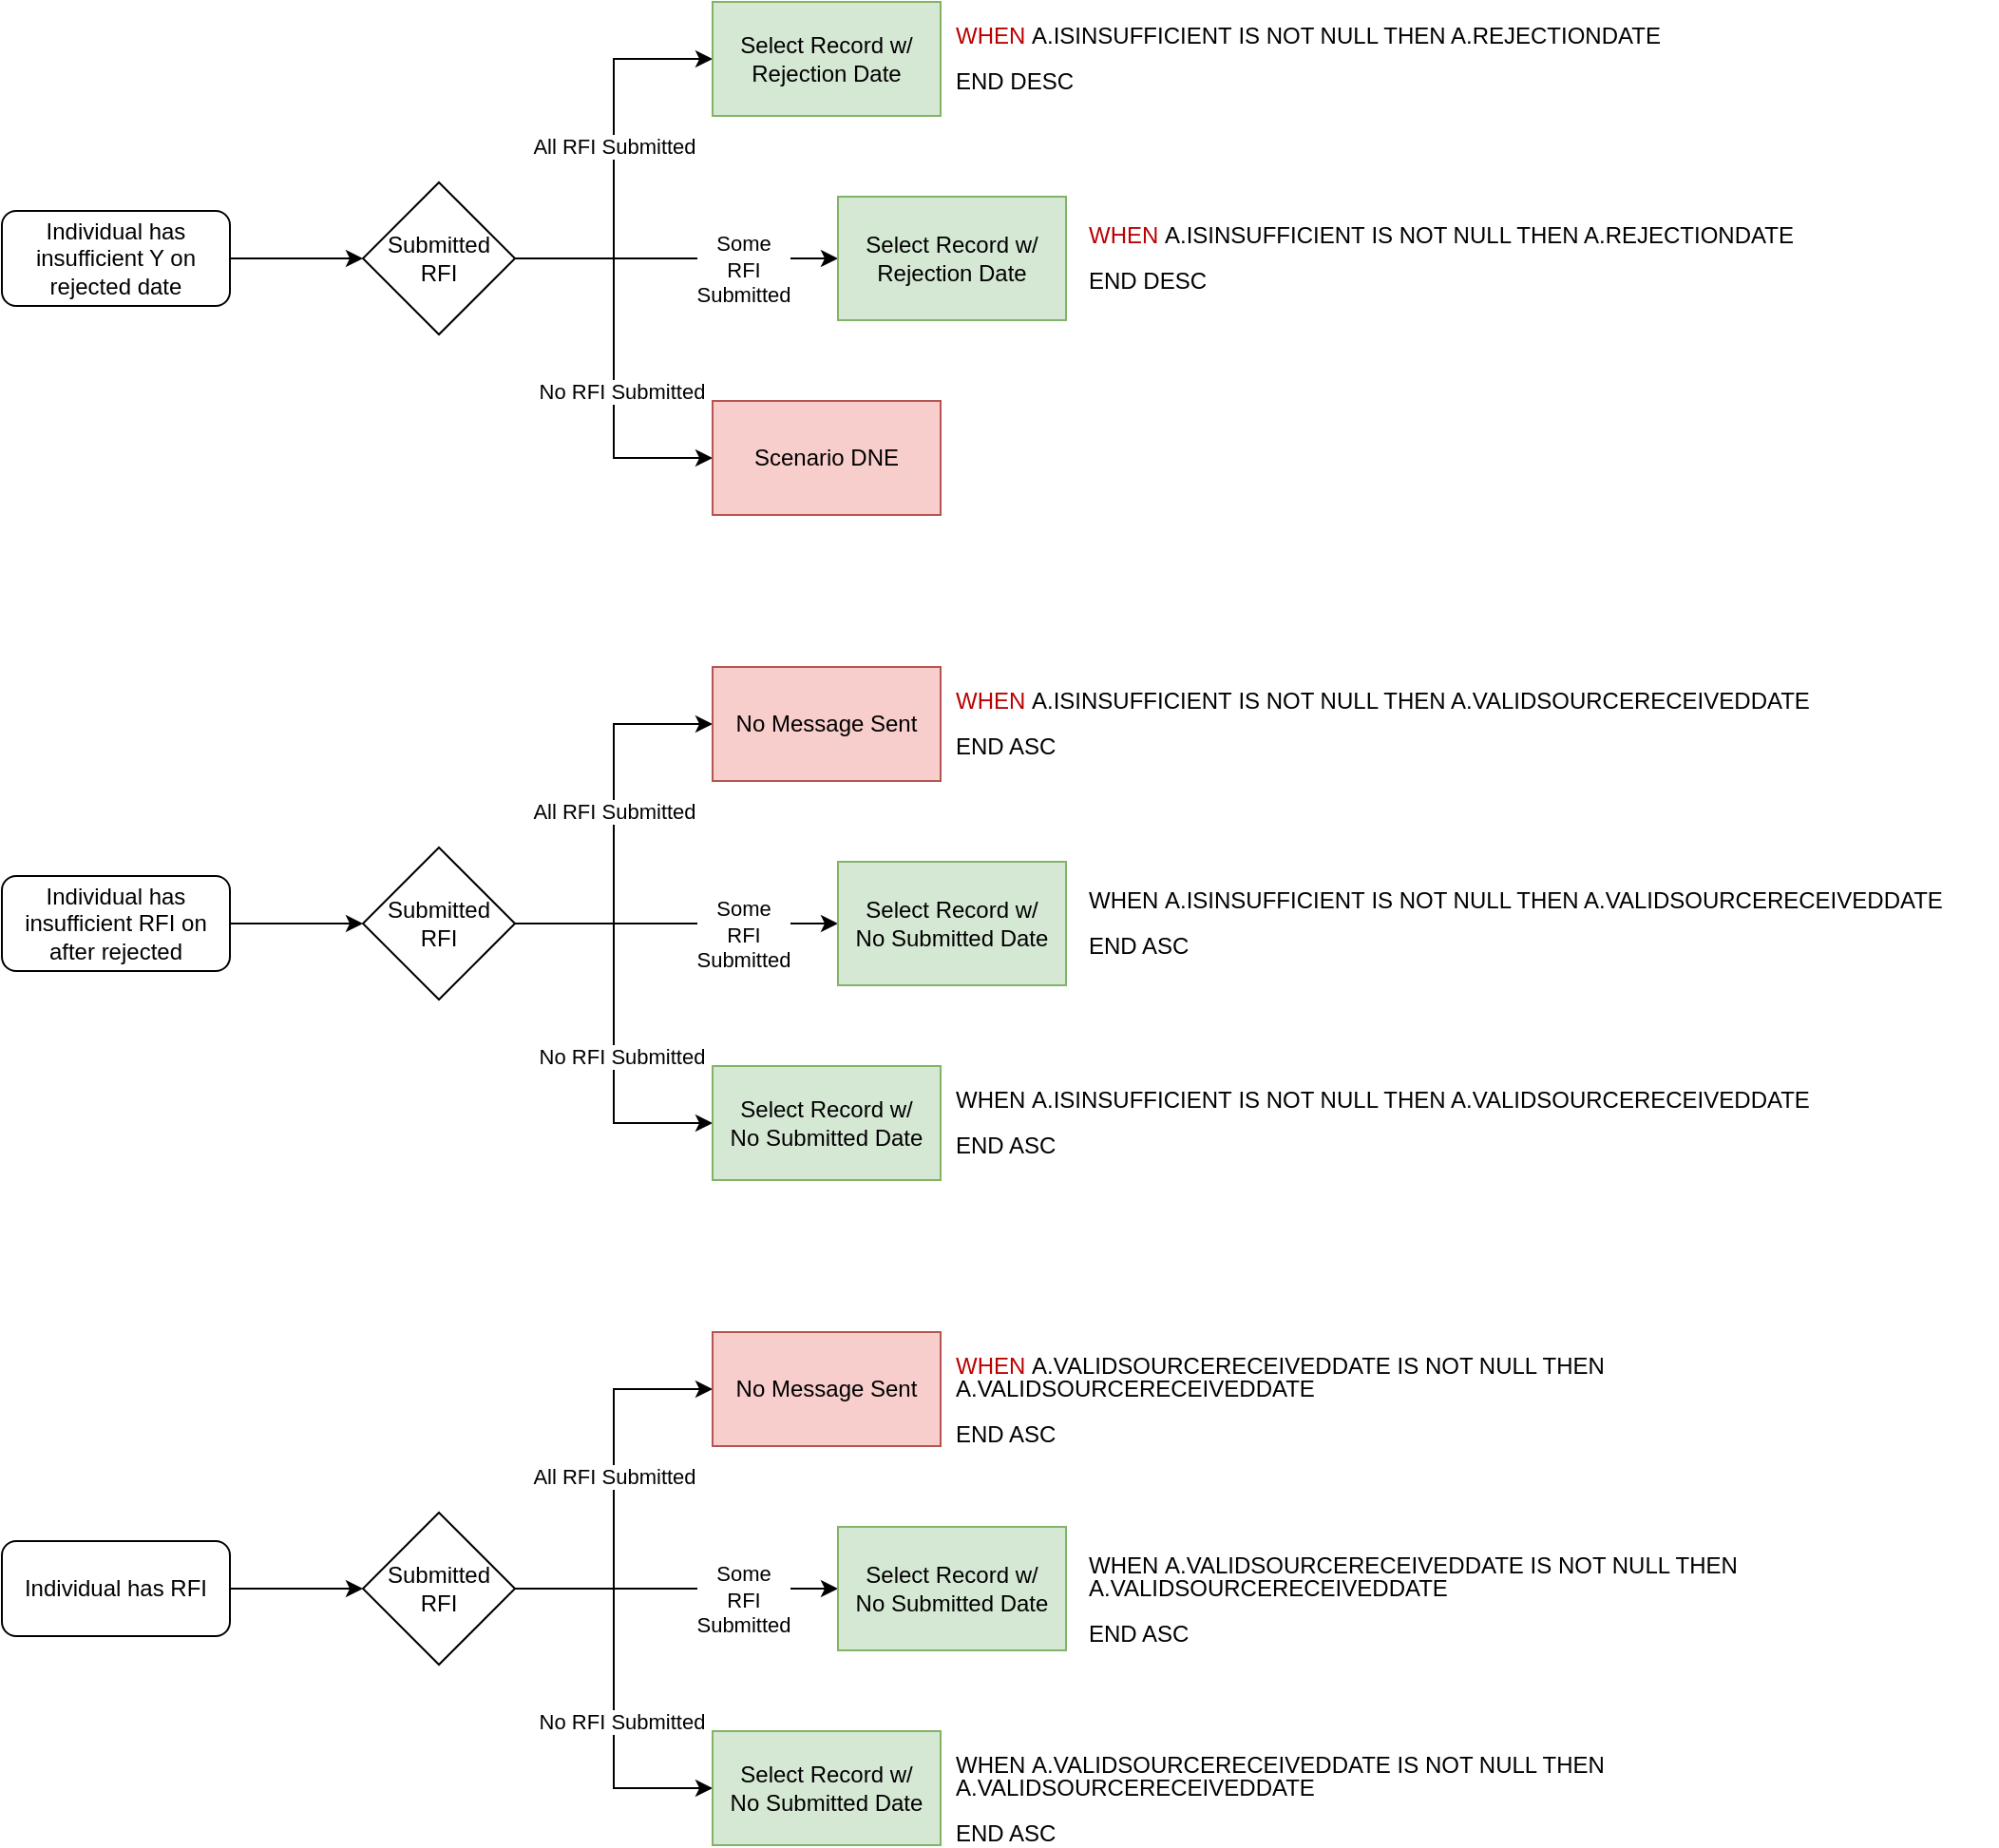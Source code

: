 <mxfile version="26.2.2">
  <diagram id="C5RBs43oDa-KdzZeNtuy" name="Page-1">
    <mxGraphModel dx="815" dy="424" grid="1" gridSize="10" guides="1" tooltips="1" connect="1" arrows="1" fold="1" page="1" pageScale="1" pageWidth="827" pageHeight="1169" math="0" shadow="0">
      <root>
        <mxCell id="WIyWlLk6GJQsqaUBKTNV-0" />
        <mxCell id="WIyWlLk6GJQsqaUBKTNV-1" parent="WIyWlLk6GJQsqaUBKTNV-0" />
        <mxCell id="-Z_0PIRO6K9JXIIoKUoD-7" style="edgeStyle=orthogonalEdgeStyle;rounded=0;orthogonalLoop=1;jettySize=auto;html=1;entryX=0;entryY=0.5;entryDx=0;entryDy=0;" edge="1" parent="WIyWlLk6GJQsqaUBKTNV-1" source="WIyWlLk6GJQsqaUBKTNV-3" target="-Z_0PIRO6K9JXIIoKUoD-6">
          <mxGeometry relative="1" as="geometry" />
        </mxCell>
        <mxCell id="WIyWlLk6GJQsqaUBKTNV-3" value="Individual has insufficient Y on rejected date" style="rounded=1;whiteSpace=wrap;html=1;fontSize=12;glass=0;strokeWidth=1;shadow=0;" parent="WIyWlLk6GJQsqaUBKTNV-1" vertex="1">
          <mxGeometry x="40" y="150" width="120" height="50" as="geometry" />
        </mxCell>
        <mxCell id="-Z_0PIRO6K9JXIIoKUoD-11" style="edgeStyle=orthogonalEdgeStyle;rounded=0;orthogonalLoop=1;jettySize=auto;html=1;entryX=0;entryY=0.5;entryDx=0;entryDy=0;" edge="1" parent="WIyWlLk6GJQsqaUBKTNV-1" source="-Z_0PIRO6K9JXIIoKUoD-6" target="-Z_0PIRO6K9JXIIoKUoD-8">
          <mxGeometry relative="1" as="geometry" />
        </mxCell>
        <mxCell id="-Z_0PIRO6K9JXIIoKUoD-14" value="All RFI Submitted" style="edgeLabel;html=1;align=center;verticalAlign=middle;resizable=0;points=[];" vertex="1" connectable="0" parent="-Z_0PIRO6K9JXIIoKUoD-11">
          <mxGeometry x="0.063" relative="1" as="geometry">
            <mxPoint as="offset" />
          </mxGeometry>
        </mxCell>
        <mxCell id="-Z_0PIRO6K9JXIIoKUoD-12" style="edgeStyle=orthogonalEdgeStyle;rounded=0;orthogonalLoop=1;jettySize=auto;html=1;entryX=0;entryY=0.5;entryDx=0;entryDy=0;" edge="1" parent="WIyWlLk6GJQsqaUBKTNV-1" source="-Z_0PIRO6K9JXIIoKUoD-6" target="-Z_0PIRO6K9JXIIoKUoD-10">
          <mxGeometry relative="1" as="geometry" />
        </mxCell>
        <mxCell id="-Z_0PIRO6K9JXIIoKUoD-16" value="No RFI Submitted" style="edgeLabel;html=1;align=center;verticalAlign=middle;resizable=0;points=[];" vertex="1" connectable="0" parent="-Z_0PIRO6K9JXIIoKUoD-12">
          <mxGeometry x="0.169" y="4" relative="1" as="geometry">
            <mxPoint as="offset" />
          </mxGeometry>
        </mxCell>
        <mxCell id="-Z_0PIRO6K9JXIIoKUoD-13" style="edgeStyle=orthogonalEdgeStyle;rounded=0;orthogonalLoop=1;jettySize=auto;html=1;entryX=0;entryY=0.5;entryDx=0;entryDy=0;" edge="1" parent="WIyWlLk6GJQsqaUBKTNV-1" source="-Z_0PIRO6K9JXIIoKUoD-6" target="-Z_0PIRO6K9JXIIoKUoD-9">
          <mxGeometry relative="1" as="geometry" />
        </mxCell>
        <mxCell id="-Z_0PIRO6K9JXIIoKUoD-15" value="&lt;br&gt;Some&lt;br&gt;RFI&lt;br&gt;Submitted" style="edgeLabel;html=1;align=center;verticalAlign=middle;resizable=0;points=[];" vertex="1" connectable="0" parent="-Z_0PIRO6K9JXIIoKUoD-13">
          <mxGeometry x="0.41" y="1" relative="1" as="geometry">
            <mxPoint as="offset" />
          </mxGeometry>
        </mxCell>
        <mxCell id="-Z_0PIRO6K9JXIIoKUoD-6" value="Submitted&lt;br&gt;RFI" style="rhombus;whiteSpace=wrap;html=1;" vertex="1" parent="WIyWlLk6GJQsqaUBKTNV-1">
          <mxGeometry x="230" y="135" width="80" height="80" as="geometry" />
        </mxCell>
        <mxCell id="-Z_0PIRO6K9JXIIoKUoD-8" value="Select Record w/ Rejection Date" style="rounded=0;whiteSpace=wrap;html=1;fillColor=#d5e8d4;strokeColor=#82b366;" vertex="1" parent="WIyWlLk6GJQsqaUBKTNV-1">
          <mxGeometry x="414" y="40" width="120" height="60" as="geometry" />
        </mxCell>
        <mxCell id="-Z_0PIRO6K9JXIIoKUoD-9" value="Select Record w/ Rejection Date" style="rounded=0;whiteSpace=wrap;html=1;fillColor=#d5e8d4;strokeColor=#82b366;" vertex="1" parent="WIyWlLk6GJQsqaUBKTNV-1">
          <mxGeometry x="480" y="142.5" width="120" height="65" as="geometry" />
        </mxCell>
        <mxCell id="-Z_0PIRO6K9JXIIoKUoD-10" value="Scenario DNE" style="rounded=0;whiteSpace=wrap;html=1;fillColor=#f8cecc;strokeColor=#b85450;" vertex="1" parent="WIyWlLk6GJQsqaUBKTNV-1">
          <mxGeometry x="414" y="250" width="120" height="60" as="geometry" />
        </mxCell>
        <mxCell id="-Z_0PIRO6K9JXIIoKUoD-17" value="&lt;div style=&quot;line-height: 100%;&quot;&gt;&lt;p style=&quot;margin-top: 0px;&quot;&gt;&lt;span style=&quot;background-color: transparent;&quot;&gt;&lt;font color=&quot;rgba(0, 0, 0, 0)&quot;&gt;WHEN&amp;nbsp;&lt;/font&gt;&lt;/span&gt;&lt;span style=&quot;background-color: transparent; color: light-dark(rgb(0, 0, 0), rgb(255, 255, 255));&quot;&gt;A.ISINSUFFICIENT&amp;nbsp;&lt;/span&gt;&lt;font style=&quot;background-color: transparent;&quot;&gt;IS NOT NULL THEN A.REJECTIONDATE&lt;/font&gt;&lt;/p&gt;&lt;p&gt;&lt;/p&gt;&lt;p style=&quot;margin-top: 0px; margin-bottom: 0px;&quot;&gt;&lt;span style=&quot;background-color: transparent; color: light-dark(rgb(0, 0, 0), rgb(255, 255, 255));&quot;&gt;END DESC&lt;/span&gt;&lt;/p&gt;&lt;/div&gt;" style="text;html=1;whiteSpace=wrap;overflow=hidden;rounded=0;" vertex="1" parent="WIyWlLk6GJQsqaUBKTNV-1">
          <mxGeometry x="540" y="45" width="480" height="50" as="geometry" />
        </mxCell>
        <mxCell id="-Z_0PIRO6K9JXIIoKUoD-19" value="&lt;div style=&quot;line-height: 100%;&quot;&gt;&lt;p style=&quot;margin-top: 0px;&quot;&gt;&lt;span style=&quot;background-color: transparent;&quot;&gt;&lt;font color=&quot;rgba(0, 0, 0, 0)&quot;&gt;WHEN&amp;nbsp;&lt;/font&gt;&lt;/span&gt;&lt;span style=&quot;background-color: transparent; color: light-dark(rgb(0, 0, 0), rgb(255, 255, 255));&quot;&gt;A.ISINSUFFICIENT&amp;nbsp;&lt;/span&gt;&lt;font style=&quot;background-color: transparent;&quot;&gt;IS NOT NULL THEN A.REJECTIONDATE&lt;/font&gt;&lt;/p&gt;&lt;p&gt;&lt;/p&gt;&lt;p style=&quot;margin-top: 0px; margin-bottom: 0px;&quot;&gt;&lt;span style=&quot;background-color: transparent; color: light-dark(rgb(0, 0, 0), rgb(255, 255, 255));&quot;&gt;END DESC&lt;/span&gt;&lt;/p&gt;&lt;/div&gt;" style="text;html=1;whiteSpace=wrap;overflow=hidden;rounded=0;" vertex="1" parent="WIyWlLk6GJQsqaUBKTNV-1">
          <mxGeometry x="610" y="150" width="480" height="50" as="geometry" />
        </mxCell>
        <mxCell id="-Z_0PIRO6K9JXIIoKUoD-20" style="edgeStyle=orthogonalEdgeStyle;rounded=0;orthogonalLoop=1;jettySize=auto;html=1;entryX=0;entryY=0.5;entryDx=0;entryDy=0;" edge="1" parent="WIyWlLk6GJQsqaUBKTNV-1" source="-Z_0PIRO6K9JXIIoKUoD-21" target="-Z_0PIRO6K9JXIIoKUoD-28">
          <mxGeometry relative="1" as="geometry" />
        </mxCell>
        <mxCell id="-Z_0PIRO6K9JXIIoKUoD-21" value="Individual has insufficient RFI on after rejected" style="rounded=1;whiteSpace=wrap;html=1;fontSize=12;glass=0;strokeWidth=1;shadow=0;" vertex="1" parent="WIyWlLk6GJQsqaUBKTNV-1">
          <mxGeometry x="40" y="500" width="120" height="50" as="geometry" />
        </mxCell>
        <mxCell id="-Z_0PIRO6K9JXIIoKUoD-22" style="edgeStyle=orthogonalEdgeStyle;rounded=0;orthogonalLoop=1;jettySize=auto;html=1;entryX=0;entryY=0.5;entryDx=0;entryDy=0;" edge="1" parent="WIyWlLk6GJQsqaUBKTNV-1" source="-Z_0PIRO6K9JXIIoKUoD-28" target="-Z_0PIRO6K9JXIIoKUoD-29">
          <mxGeometry relative="1" as="geometry" />
        </mxCell>
        <mxCell id="-Z_0PIRO6K9JXIIoKUoD-23" value="All RFI Submitted" style="edgeLabel;html=1;align=center;verticalAlign=middle;resizable=0;points=[];" vertex="1" connectable="0" parent="-Z_0PIRO6K9JXIIoKUoD-22">
          <mxGeometry x="0.063" relative="1" as="geometry">
            <mxPoint as="offset" />
          </mxGeometry>
        </mxCell>
        <mxCell id="-Z_0PIRO6K9JXIIoKUoD-24" style="edgeStyle=orthogonalEdgeStyle;rounded=0;orthogonalLoop=1;jettySize=auto;html=1;entryX=0;entryY=0.5;entryDx=0;entryDy=0;" edge="1" parent="WIyWlLk6GJQsqaUBKTNV-1" source="-Z_0PIRO6K9JXIIoKUoD-28" target="-Z_0PIRO6K9JXIIoKUoD-31">
          <mxGeometry relative="1" as="geometry" />
        </mxCell>
        <mxCell id="-Z_0PIRO6K9JXIIoKUoD-25" value="No RFI Submitted" style="edgeLabel;html=1;align=center;verticalAlign=middle;resizable=0;points=[];" vertex="1" connectable="0" parent="-Z_0PIRO6K9JXIIoKUoD-24">
          <mxGeometry x="0.169" y="4" relative="1" as="geometry">
            <mxPoint as="offset" />
          </mxGeometry>
        </mxCell>
        <mxCell id="-Z_0PIRO6K9JXIIoKUoD-26" style="edgeStyle=orthogonalEdgeStyle;rounded=0;orthogonalLoop=1;jettySize=auto;html=1;entryX=0;entryY=0.5;entryDx=0;entryDy=0;" edge="1" parent="WIyWlLk6GJQsqaUBKTNV-1" source="-Z_0PIRO6K9JXIIoKUoD-28" target="-Z_0PIRO6K9JXIIoKUoD-30">
          <mxGeometry relative="1" as="geometry" />
        </mxCell>
        <mxCell id="-Z_0PIRO6K9JXIIoKUoD-27" value="&lt;br&gt;Some&lt;br&gt;RFI&lt;br&gt;Submitted" style="edgeLabel;html=1;align=center;verticalAlign=middle;resizable=0;points=[];" vertex="1" connectable="0" parent="-Z_0PIRO6K9JXIIoKUoD-26">
          <mxGeometry x="0.41" y="1" relative="1" as="geometry">
            <mxPoint as="offset" />
          </mxGeometry>
        </mxCell>
        <mxCell id="-Z_0PIRO6K9JXIIoKUoD-28" value="Submitted&lt;br&gt;RFI" style="rhombus;whiteSpace=wrap;html=1;" vertex="1" parent="WIyWlLk6GJQsqaUBKTNV-1">
          <mxGeometry x="230" y="485" width="80" height="80" as="geometry" />
        </mxCell>
        <mxCell id="-Z_0PIRO6K9JXIIoKUoD-29" value="No Message Sent" style="rounded=0;whiteSpace=wrap;html=1;fillColor=#f8cecc;strokeColor=#b85450;" vertex="1" parent="WIyWlLk6GJQsqaUBKTNV-1">
          <mxGeometry x="414" y="390" width="120" height="60" as="geometry" />
        </mxCell>
        <mxCell id="-Z_0PIRO6K9JXIIoKUoD-30" value="Select Record w/&lt;br&gt;No Submitted Date" style="rounded=0;whiteSpace=wrap;html=1;fillColor=#d5e8d4;strokeColor=#82b366;" vertex="1" parent="WIyWlLk6GJQsqaUBKTNV-1">
          <mxGeometry x="480" y="492.5" width="120" height="65" as="geometry" />
        </mxCell>
        <mxCell id="-Z_0PIRO6K9JXIIoKUoD-31" value="&lt;div&gt;Select Record w/&lt;br&gt;No Submitted Date&lt;/div&gt;" style="rounded=0;whiteSpace=wrap;html=1;fillColor=#d5e8d4;strokeColor=#82b366;" vertex="1" parent="WIyWlLk6GJQsqaUBKTNV-1">
          <mxGeometry x="414" y="600" width="120" height="60" as="geometry" />
        </mxCell>
        <mxCell id="-Z_0PIRO6K9JXIIoKUoD-32" value="&lt;div style=&quot;line-height: 100%;&quot;&gt;&lt;p style=&quot;margin-top: 0px;&quot;&gt;&lt;span style=&quot;background-color: transparent;&quot;&gt;&lt;font color=&quot;rgba(0, 0, 0, 0)&quot;&gt;WHEN&amp;nbsp;&lt;/font&gt;&lt;/span&gt;&lt;span style=&quot;background-color: transparent; color: light-dark(rgb(0, 0, 0), rgb(255, 255, 255));&quot;&gt;A.ISINSUFFICIENT&amp;nbsp;&lt;/span&gt;&lt;font style=&quot;background-color: transparent;&quot;&gt;IS NOT NULL THEN A.VALIDSOURCERECEIVEDDATE&lt;/font&gt;&lt;/p&gt;&lt;p&gt;&lt;/p&gt;&lt;p style=&quot;margin-top: 0px; margin-bottom: 0px;&quot;&gt;&lt;span style=&quot;background-color: transparent; color: light-dark(rgb(0, 0, 0), rgb(255, 255, 255));&quot;&gt;END ASC&lt;/span&gt;&lt;/p&gt;&lt;/div&gt;" style="text;html=1;whiteSpace=wrap;overflow=hidden;rounded=0;" vertex="1" parent="WIyWlLk6GJQsqaUBKTNV-1">
          <mxGeometry x="540" y="395" width="480" height="50" as="geometry" />
        </mxCell>
        <mxCell id="-Z_0PIRO6K9JXIIoKUoD-33" value="&lt;div style=&quot;line-height: 100%;&quot;&gt;&lt;p style=&quot;margin-top: 0px;&quot;&gt;&lt;span style=&quot;background-color: transparent;&quot;&gt;&lt;font&gt;WHEN&amp;nbsp;&lt;/font&gt;&lt;/span&gt;&lt;span style=&quot;background-color: transparent; color: light-dark(rgb(0, 0, 0), rgb(255, 255, 255));&quot;&gt;A.ISINSUFFICIENT&amp;nbsp;&lt;/span&gt;&lt;font style=&quot;background-color: transparent;&quot;&gt;IS NOT NULL THEN A.VALIDSOURCERECEIVEDDATE&lt;/font&gt;&lt;/p&gt;&lt;p&gt;&lt;/p&gt;&lt;p style=&quot;margin-top: 0px; margin-bottom: 0px;&quot;&gt;&lt;span style=&quot;background-color: transparent; color: light-dark(rgb(0, 0, 0), rgb(255, 255, 255));&quot;&gt;END ASC&lt;/span&gt;&lt;/p&gt;&lt;/div&gt;" style="text;html=1;whiteSpace=wrap;overflow=hidden;rounded=0;" vertex="1" parent="WIyWlLk6GJQsqaUBKTNV-1">
          <mxGeometry x="610" y="500" width="480" height="50" as="geometry" />
        </mxCell>
        <mxCell id="-Z_0PIRO6K9JXIIoKUoD-34" value="&lt;div style=&quot;line-height: 100%;&quot;&gt;&lt;p style=&quot;margin-top: 0px;&quot;&gt;&lt;span style=&quot;background-color: transparent;&quot;&gt;&lt;font&gt;WHEN&amp;nbsp;&lt;/font&gt;&lt;/span&gt;&lt;span style=&quot;background-color: transparent; color: light-dark(rgb(0, 0, 0), rgb(255, 255, 255));&quot;&gt;A.ISINSUFFICIENT&amp;nbsp;&lt;/span&gt;&lt;font style=&quot;background-color: transparent;&quot;&gt;IS NOT NULL THEN A.VALIDSOURCERECEIVEDDATE&lt;/font&gt;&lt;/p&gt;&lt;p&gt;&lt;/p&gt;&lt;p style=&quot;margin-top: 0px; margin-bottom: 0px;&quot;&gt;&lt;span style=&quot;background-color: transparent; color: light-dark(rgb(0, 0, 0), rgb(255, 255, 255));&quot;&gt;END ASC&lt;/span&gt;&lt;/p&gt;&lt;/div&gt;" style="text;html=1;whiteSpace=wrap;overflow=hidden;rounded=0;" vertex="1" parent="WIyWlLk6GJQsqaUBKTNV-1">
          <mxGeometry x="540" y="605" width="480" height="50" as="geometry" />
        </mxCell>
        <mxCell id="-Z_0PIRO6K9JXIIoKUoD-35" style="edgeStyle=orthogonalEdgeStyle;rounded=0;orthogonalLoop=1;jettySize=auto;html=1;entryX=0;entryY=0.5;entryDx=0;entryDy=0;" edge="1" parent="WIyWlLk6GJQsqaUBKTNV-1" source="-Z_0PIRO6K9JXIIoKUoD-36" target="-Z_0PIRO6K9JXIIoKUoD-43">
          <mxGeometry relative="1" as="geometry" />
        </mxCell>
        <mxCell id="-Z_0PIRO6K9JXIIoKUoD-36" value="Individual has RFI" style="rounded=1;whiteSpace=wrap;html=1;fontSize=12;glass=0;strokeWidth=1;shadow=0;" vertex="1" parent="WIyWlLk6GJQsqaUBKTNV-1">
          <mxGeometry x="40" y="850" width="120" height="50" as="geometry" />
        </mxCell>
        <mxCell id="-Z_0PIRO6K9JXIIoKUoD-37" style="edgeStyle=orthogonalEdgeStyle;rounded=0;orthogonalLoop=1;jettySize=auto;html=1;entryX=0;entryY=0.5;entryDx=0;entryDy=0;" edge="1" parent="WIyWlLk6GJQsqaUBKTNV-1" source="-Z_0PIRO6K9JXIIoKUoD-43" target="-Z_0PIRO6K9JXIIoKUoD-44">
          <mxGeometry relative="1" as="geometry" />
        </mxCell>
        <mxCell id="-Z_0PIRO6K9JXIIoKUoD-38" value="All RFI Submitted" style="edgeLabel;html=1;align=center;verticalAlign=middle;resizable=0;points=[];" vertex="1" connectable="0" parent="-Z_0PIRO6K9JXIIoKUoD-37">
          <mxGeometry x="0.063" relative="1" as="geometry">
            <mxPoint as="offset" />
          </mxGeometry>
        </mxCell>
        <mxCell id="-Z_0PIRO6K9JXIIoKUoD-39" style="edgeStyle=orthogonalEdgeStyle;rounded=0;orthogonalLoop=1;jettySize=auto;html=1;entryX=0;entryY=0.5;entryDx=0;entryDy=0;" edge="1" parent="WIyWlLk6GJQsqaUBKTNV-1" source="-Z_0PIRO6K9JXIIoKUoD-43" target="-Z_0PIRO6K9JXIIoKUoD-46">
          <mxGeometry relative="1" as="geometry" />
        </mxCell>
        <mxCell id="-Z_0PIRO6K9JXIIoKUoD-40" value="No RFI Submitted" style="edgeLabel;html=1;align=center;verticalAlign=middle;resizable=0;points=[];" vertex="1" connectable="0" parent="-Z_0PIRO6K9JXIIoKUoD-39">
          <mxGeometry x="0.169" y="4" relative="1" as="geometry">
            <mxPoint as="offset" />
          </mxGeometry>
        </mxCell>
        <mxCell id="-Z_0PIRO6K9JXIIoKUoD-41" style="edgeStyle=orthogonalEdgeStyle;rounded=0;orthogonalLoop=1;jettySize=auto;html=1;entryX=0;entryY=0.5;entryDx=0;entryDy=0;" edge="1" parent="WIyWlLk6GJQsqaUBKTNV-1" source="-Z_0PIRO6K9JXIIoKUoD-43" target="-Z_0PIRO6K9JXIIoKUoD-45">
          <mxGeometry relative="1" as="geometry" />
        </mxCell>
        <mxCell id="-Z_0PIRO6K9JXIIoKUoD-42" value="&lt;br&gt;Some&lt;br&gt;RFI&lt;br&gt;Submitted" style="edgeLabel;html=1;align=center;verticalAlign=middle;resizable=0;points=[];" vertex="1" connectable="0" parent="-Z_0PIRO6K9JXIIoKUoD-41">
          <mxGeometry x="0.41" y="1" relative="1" as="geometry">
            <mxPoint as="offset" />
          </mxGeometry>
        </mxCell>
        <mxCell id="-Z_0PIRO6K9JXIIoKUoD-43" value="Submitted&lt;br&gt;RFI" style="rhombus;whiteSpace=wrap;html=1;" vertex="1" parent="WIyWlLk6GJQsqaUBKTNV-1">
          <mxGeometry x="230" y="835" width="80" height="80" as="geometry" />
        </mxCell>
        <mxCell id="-Z_0PIRO6K9JXIIoKUoD-44" value="No Message Sent" style="rounded=0;whiteSpace=wrap;html=1;fillColor=#f8cecc;strokeColor=#b85450;" vertex="1" parent="WIyWlLk6GJQsqaUBKTNV-1">
          <mxGeometry x="414" y="740" width="120" height="60" as="geometry" />
        </mxCell>
        <mxCell id="-Z_0PIRO6K9JXIIoKUoD-45" value="Select Record w/&lt;br&gt;No Submitted Date" style="rounded=0;whiteSpace=wrap;html=1;fillColor=#d5e8d4;strokeColor=#82b366;" vertex="1" parent="WIyWlLk6GJQsqaUBKTNV-1">
          <mxGeometry x="480" y="842.5" width="120" height="65" as="geometry" />
        </mxCell>
        <mxCell id="-Z_0PIRO6K9JXIIoKUoD-46" value="&lt;div&gt;Select Record w/&lt;br&gt;No Submitted Date&lt;/div&gt;" style="rounded=0;whiteSpace=wrap;html=1;fillColor=#d5e8d4;strokeColor=#82b366;" vertex="1" parent="WIyWlLk6GJQsqaUBKTNV-1">
          <mxGeometry x="414" y="950" width="120" height="60" as="geometry" />
        </mxCell>
        <mxCell id="-Z_0PIRO6K9JXIIoKUoD-47" value="&lt;div style=&quot;line-height: 100%;&quot;&gt;&lt;p style=&quot;margin-top: 0px;&quot;&gt;&lt;span style=&quot;background-color: transparent;&quot;&gt;&lt;font color=&quot;rgba(0, 0, 0, 0)&quot;&gt;WHEN&amp;nbsp;&lt;/font&gt;&lt;/span&gt;A.VALIDSOURCERECEIVEDDATE&lt;span style=&quot;background-color: transparent; color: light-dark(rgb(0, 0, 0), rgb(255, 255, 255));&quot;&gt;&amp;nbsp;&lt;/span&gt;&lt;font style=&quot;background-color: transparent;&quot;&gt;IS NOT NULL THEN A.VALIDSOURCERECEIVEDDATE&lt;/font&gt;&lt;/p&gt;&lt;p&gt;&lt;/p&gt;&lt;p style=&quot;margin-top: 0px; margin-bottom: 0px;&quot;&gt;&lt;span style=&quot;background-color: transparent; color: light-dark(rgb(0, 0, 0), rgb(255, 255, 255));&quot;&gt;END ASC&lt;/span&gt;&lt;/p&gt;&lt;/div&gt;" style="text;html=1;whiteSpace=wrap;overflow=hidden;rounded=0;" vertex="1" parent="WIyWlLk6GJQsqaUBKTNV-1">
          <mxGeometry x="540" y="745" width="480" height="50" as="geometry" />
        </mxCell>
        <mxCell id="-Z_0PIRO6K9JXIIoKUoD-48" value="&lt;div style=&quot;line-height: 100%;&quot;&gt;&lt;p style=&quot;margin-top: 0px;&quot;&gt;&lt;span style=&quot;background-color: transparent;&quot;&gt;&lt;font&gt;WHEN&amp;nbsp;&lt;/font&gt;&lt;/span&gt;&lt;span style=&quot;background-color: transparent; color: light-dark(rgb(0, 0, 0), rgb(255, 255, 255));&quot;&gt;A.VALIDSOURCERECEIVEDDATE&amp;nbsp;&lt;/span&gt;&lt;font style=&quot;background-color: transparent;&quot;&gt;IS NOT NULL THEN A.VALIDSOURCERECEIVEDDATE&lt;/font&gt;&lt;/p&gt;&lt;p&gt;&lt;/p&gt;&lt;p style=&quot;margin-top: 0px; margin-bottom: 0px;&quot;&gt;&lt;span style=&quot;background-color: transparent; color: light-dark(rgb(0, 0, 0), rgb(255, 255, 255));&quot;&gt;END ASC&lt;/span&gt;&lt;/p&gt;&lt;/div&gt;" style="text;html=1;whiteSpace=wrap;overflow=hidden;rounded=0;" vertex="1" parent="WIyWlLk6GJQsqaUBKTNV-1">
          <mxGeometry x="610" y="850" width="480" height="50" as="geometry" />
        </mxCell>
        <mxCell id="-Z_0PIRO6K9JXIIoKUoD-49" value="&lt;div style=&quot;line-height: 100%;&quot;&gt;&lt;p style=&quot;margin-top: 0px;&quot;&gt;&lt;span style=&quot;background-color: transparent;&quot;&gt;&lt;font&gt;WHEN&amp;nbsp;&lt;/font&gt;&lt;/span&gt;A.VALIDSOURCERECEIVEDDATE&lt;span style=&quot;background-color: transparent; color: light-dark(rgb(0, 0, 0), rgb(255, 255, 255));&quot;&gt;&amp;nbsp;&lt;/span&gt;&lt;font style=&quot;background-color: transparent;&quot;&gt;IS NOT NULL THEN A.VALIDSOURCERECEIVEDDATE&lt;/font&gt;&lt;/p&gt;&lt;p&gt;&lt;/p&gt;&lt;p style=&quot;margin-top: 0px; margin-bottom: 0px;&quot;&gt;&lt;span style=&quot;background-color: transparent; color: light-dark(rgb(0, 0, 0), rgb(255, 255, 255));&quot;&gt;END ASC&lt;/span&gt;&lt;/p&gt;&lt;/div&gt;" style="text;html=1;whiteSpace=wrap;overflow=hidden;rounded=0;" vertex="1" parent="WIyWlLk6GJQsqaUBKTNV-1">
          <mxGeometry x="540" y="955" width="480" height="50" as="geometry" />
        </mxCell>
      </root>
    </mxGraphModel>
  </diagram>
</mxfile>

